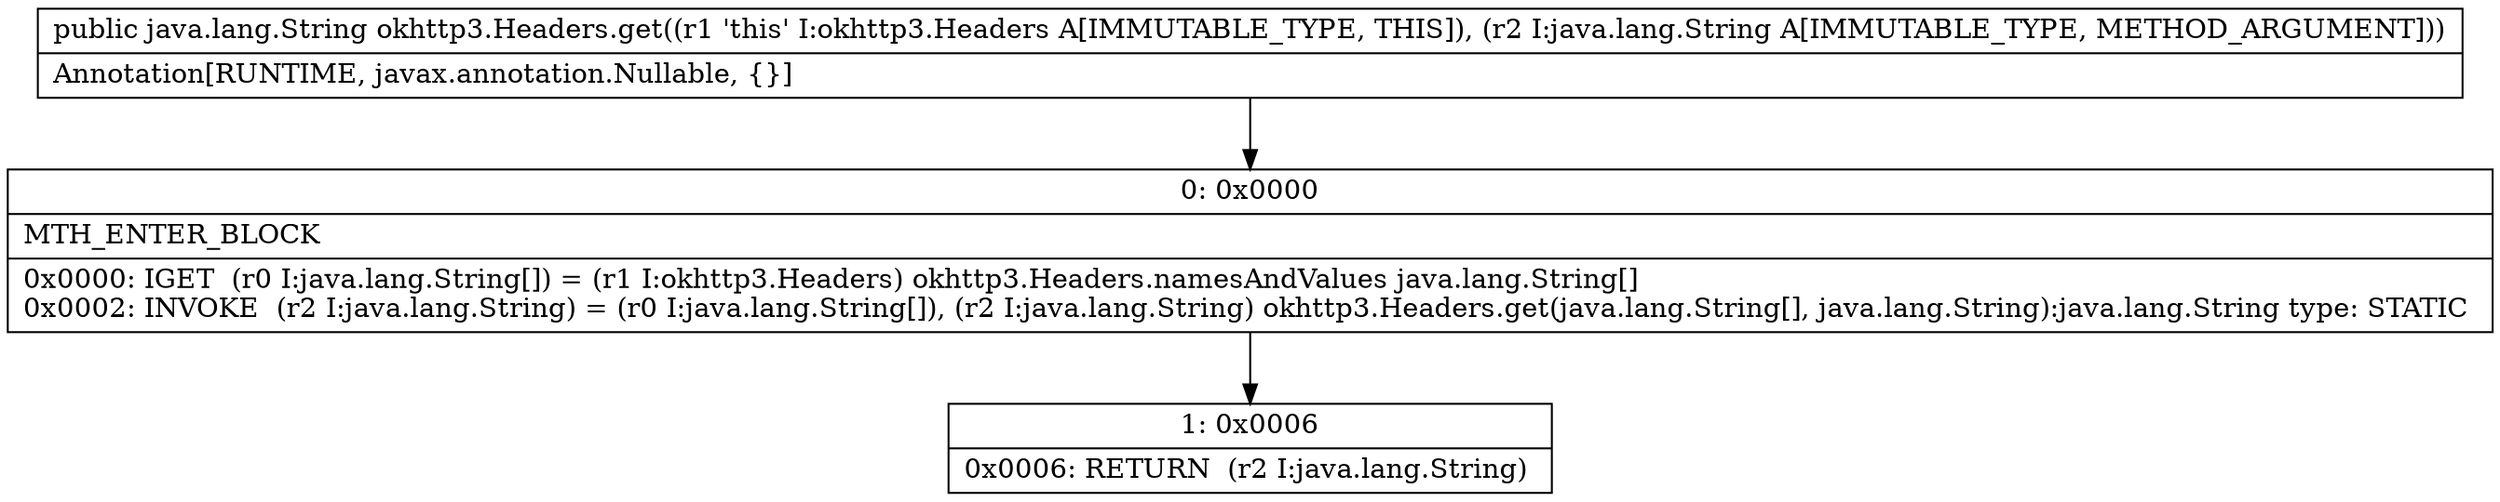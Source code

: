 digraph "CFG forokhttp3.Headers.get(Ljava\/lang\/String;)Ljava\/lang\/String;" {
Node_0 [shape=record,label="{0\:\ 0x0000|MTH_ENTER_BLOCK\l|0x0000: IGET  (r0 I:java.lang.String[]) = (r1 I:okhttp3.Headers) okhttp3.Headers.namesAndValues java.lang.String[] \l0x0002: INVOKE  (r2 I:java.lang.String) = (r0 I:java.lang.String[]), (r2 I:java.lang.String) okhttp3.Headers.get(java.lang.String[], java.lang.String):java.lang.String type: STATIC \l}"];
Node_1 [shape=record,label="{1\:\ 0x0006|0x0006: RETURN  (r2 I:java.lang.String) \l}"];
MethodNode[shape=record,label="{public java.lang.String okhttp3.Headers.get((r1 'this' I:okhttp3.Headers A[IMMUTABLE_TYPE, THIS]), (r2 I:java.lang.String A[IMMUTABLE_TYPE, METHOD_ARGUMENT]))  | Annotation[RUNTIME, javax.annotation.Nullable, \{\}]\l}"];
MethodNode -> Node_0;
Node_0 -> Node_1;
}

